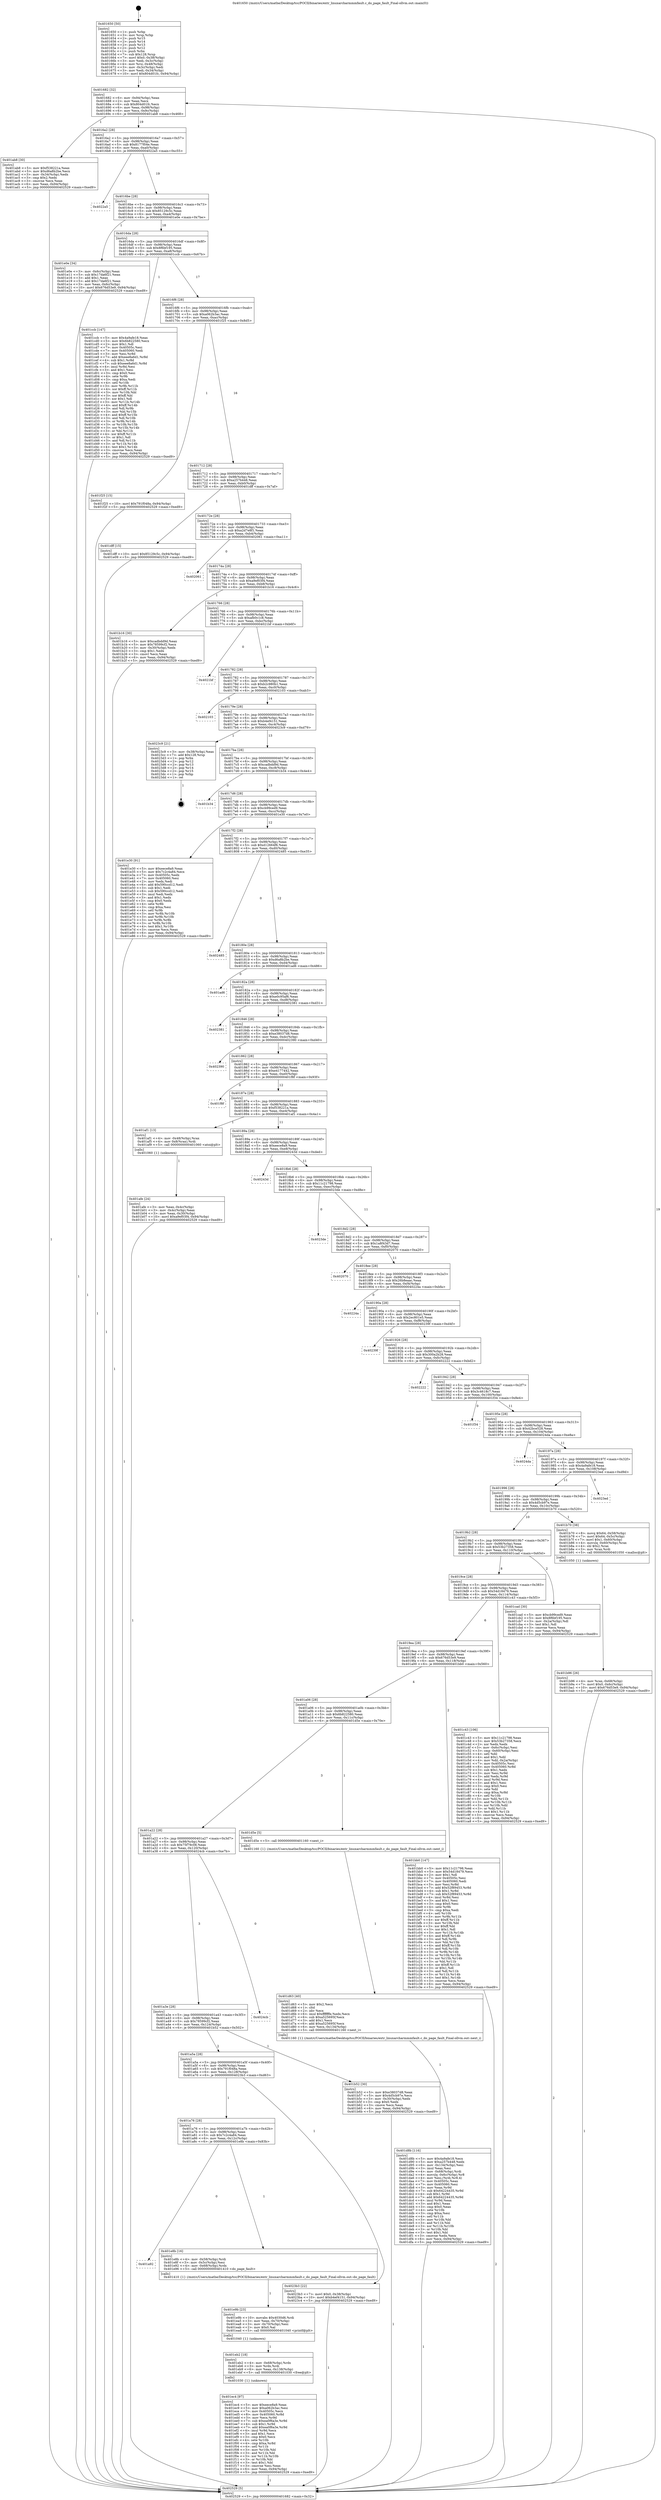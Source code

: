 digraph "0x401650" {
  label = "0x401650 (/mnt/c/Users/mathe/Desktop/tcc/POCII/binaries/extr_linuxarcharmmmfault.c_do_page_fault_Final-ollvm.out::main(0))"
  labelloc = "t"
  node[shape=record]

  Entry [label="",width=0.3,height=0.3,shape=circle,fillcolor=black,style=filled]
  "0x401682" [label="{
     0x401682 [32]\l
     | [instrs]\l
     &nbsp;&nbsp;0x401682 \<+6\>: mov -0x94(%rbp),%eax\l
     &nbsp;&nbsp;0x401688 \<+2\>: mov %eax,%ecx\l
     &nbsp;&nbsp;0x40168a \<+6\>: sub $0x804d01fc,%ecx\l
     &nbsp;&nbsp;0x401690 \<+6\>: mov %eax,-0x98(%rbp)\l
     &nbsp;&nbsp;0x401696 \<+6\>: mov %ecx,-0x9c(%rbp)\l
     &nbsp;&nbsp;0x40169c \<+6\>: je 0000000000401ab8 \<main+0x468\>\l
  }"]
  "0x401ab8" [label="{
     0x401ab8 [30]\l
     | [instrs]\l
     &nbsp;&nbsp;0x401ab8 \<+5\>: mov $0xf538221a,%eax\l
     &nbsp;&nbsp;0x401abd \<+5\>: mov $0xd6a8b2be,%ecx\l
     &nbsp;&nbsp;0x401ac2 \<+3\>: mov -0x34(%rbp),%edx\l
     &nbsp;&nbsp;0x401ac5 \<+3\>: cmp $0x2,%edx\l
     &nbsp;&nbsp;0x401ac8 \<+3\>: cmovne %ecx,%eax\l
     &nbsp;&nbsp;0x401acb \<+6\>: mov %eax,-0x94(%rbp)\l
     &nbsp;&nbsp;0x401ad1 \<+5\>: jmp 0000000000402529 \<main+0xed9\>\l
  }"]
  "0x4016a2" [label="{
     0x4016a2 [28]\l
     | [instrs]\l
     &nbsp;&nbsp;0x4016a2 \<+5\>: jmp 00000000004016a7 \<main+0x57\>\l
     &nbsp;&nbsp;0x4016a7 \<+6\>: mov -0x98(%rbp),%eax\l
     &nbsp;&nbsp;0x4016ad \<+5\>: sub $0x8177f04e,%eax\l
     &nbsp;&nbsp;0x4016b2 \<+6\>: mov %eax,-0xa0(%rbp)\l
     &nbsp;&nbsp;0x4016b8 \<+6\>: je 00000000004022a5 \<main+0xc55\>\l
  }"]
  "0x402529" [label="{
     0x402529 [5]\l
     | [instrs]\l
     &nbsp;&nbsp;0x402529 \<+5\>: jmp 0000000000401682 \<main+0x32\>\l
  }"]
  "0x401650" [label="{
     0x401650 [50]\l
     | [instrs]\l
     &nbsp;&nbsp;0x401650 \<+1\>: push %rbp\l
     &nbsp;&nbsp;0x401651 \<+3\>: mov %rsp,%rbp\l
     &nbsp;&nbsp;0x401654 \<+2\>: push %r15\l
     &nbsp;&nbsp;0x401656 \<+2\>: push %r14\l
     &nbsp;&nbsp;0x401658 \<+2\>: push %r13\l
     &nbsp;&nbsp;0x40165a \<+2\>: push %r12\l
     &nbsp;&nbsp;0x40165c \<+1\>: push %rbx\l
     &nbsp;&nbsp;0x40165d \<+7\>: sub $0x128,%rsp\l
     &nbsp;&nbsp;0x401664 \<+7\>: movl $0x0,-0x38(%rbp)\l
     &nbsp;&nbsp;0x40166b \<+3\>: mov %edi,-0x3c(%rbp)\l
     &nbsp;&nbsp;0x40166e \<+4\>: mov %rsi,-0x48(%rbp)\l
     &nbsp;&nbsp;0x401672 \<+3\>: mov -0x3c(%rbp),%edi\l
     &nbsp;&nbsp;0x401675 \<+3\>: mov %edi,-0x34(%rbp)\l
     &nbsp;&nbsp;0x401678 \<+10\>: movl $0x804d01fc,-0x94(%rbp)\l
  }"]
  Exit [label="",width=0.3,height=0.3,shape=circle,fillcolor=black,style=filled,peripheries=2]
  "0x4022a5" [label="{
     0x4022a5\l
  }", style=dashed]
  "0x4016be" [label="{
     0x4016be [28]\l
     | [instrs]\l
     &nbsp;&nbsp;0x4016be \<+5\>: jmp 00000000004016c3 \<main+0x73\>\l
     &nbsp;&nbsp;0x4016c3 \<+6\>: mov -0x98(%rbp),%eax\l
     &nbsp;&nbsp;0x4016c9 \<+5\>: sub $0x85129c5c,%eax\l
     &nbsp;&nbsp;0x4016ce \<+6\>: mov %eax,-0xa4(%rbp)\l
     &nbsp;&nbsp;0x4016d4 \<+6\>: je 0000000000401e0e \<main+0x7be\>\l
  }"]
  "0x401ec4" [label="{
     0x401ec4 [97]\l
     | [instrs]\l
     &nbsp;&nbsp;0x401ec4 \<+5\>: mov $0xeece8a9,%eax\l
     &nbsp;&nbsp;0x401ec9 \<+5\>: mov $0xa062b3ac,%esi\l
     &nbsp;&nbsp;0x401ece \<+7\>: mov 0x40505c,%ecx\l
     &nbsp;&nbsp;0x401ed5 \<+8\>: mov 0x405060,%r8d\l
     &nbsp;&nbsp;0x401edd \<+3\>: mov %ecx,%r9d\l
     &nbsp;&nbsp;0x401ee0 \<+7\>: sub $0xea0f6a3e,%r9d\l
     &nbsp;&nbsp;0x401ee7 \<+4\>: sub $0x1,%r9d\l
     &nbsp;&nbsp;0x401eeb \<+7\>: add $0xea0f6a3e,%r9d\l
     &nbsp;&nbsp;0x401ef2 \<+4\>: imul %r9d,%ecx\l
     &nbsp;&nbsp;0x401ef6 \<+3\>: and $0x1,%ecx\l
     &nbsp;&nbsp;0x401ef9 \<+3\>: cmp $0x0,%ecx\l
     &nbsp;&nbsp;0x401efc \<+4\>: sete %r10b\l
     &nbsp;&nbsp;0x401f00 \<+4\>: cmp $0xa,%r8d\l
     &nbsp;&nbsp;0x401f04 \<+4\>: setl %r11b\l
     &nbsp;&nbsp;0x401f08 \<+3\>: mov %r10b,%bl\l
     &nbsp;&nbsp;0x401f0b \<+3\>: and %r11b,%bl\l
     &nbsp;&nbsp;0x401f0e \<+3\>: xor %r11b,%r10b\l
     &nbsp;&nbsp;0x401f11 \<+3\>: or %r10b,%bl\l
     &nbsp;&nbsp;0x401f14 \<+3\>: test $0x1,%bl\l
     &nbsp;&nbsp;0x401f17 \<+3\>: cmovne %esi,%eax\l
     &nbsp;&nbsp;0x401f1a \<+6\>: mov %eax,-0x94(%rbp)\l
     &nbsp;&nbsp;0x401f20 \<+5\>: jmp 0000000000402529 \<main+0xed9\>\l
  }"]
  "0x401e0e" [label="{
     0x401e0e [34]\l
     | [instrs]\l
     &nbsp;&nbsp;0x401e0e \<+3\>: mov -0x6c(%rbp),%eax\l
     &nbsp;&nbsp;0x401e11 \<+5\>: sub $0x17da6f21,%eax\l
     &nbsp;&nbsp;0x401e16 \<+3\>: add $0x1,%eax\l
     &nbsp;&nbsp;0x401e19 \<+5\>: add $0x17da6f21,%eax\l
     &nbsp;&nbsp;0x401e1e \<+3\>: mov %eax,-0x6c(%rbp)\l
     &nbsp;&nbsp;0x401e21 \<+10\>: movl $0x676d53e9,-0x94(%rbp)\l
     &nbsp;&nbsp;0x401e2b \<+5\>: jmp 0000000000402529 \<main+0xed9\>\l
  }"]
  "0x4016da" [label="{
     0x4016da [28]\l
     | [instrs]\l
     &nbsp;&nbsp;0x4016da \<+5\>: jmp 00000000004016df \<main+0x8f\>\l
     &nbsp;&nbsp;0x4016df \<+6\>: mov -0x98(%rbp),%eax\l
     &nbsp;&nbsp;0x4016e5 \<+5\>: sub $0x8f6bf195,%eax\l
     &nbsp;&nbsp;0x4016ea \<+6\>: mov %eax,-0xa8(%rbp)\l
     &nbsp;&nbsp;0x4016f0 \<+6\>: je 0000000000401ccb \<main+0x67b\>\l
  }"]
  "0x401eb2" [label="{
     0x401eb2 [18]\l
     | [instrs]\l
     &nbsp;&nbsp;0x401eb2 \<+4\>: mov -0x68(%rbp),%rdx\l
     &nbsp;&nbsp;0x401eb6 \<+3\>: mov %rdx,%rdi\l
     &nbsp;&nbsp;0x401eb9 \<+6\>: mov %eax,-0x138(%rbp)\l
     &nbsp;&nbsp;0x401ebf \<+5\>: call 0000000000401030 \<free@plt\>\l
     | [calls]\l
     &nbsp;&nbsp;0x401030 \{1\} (unknown)\l
  }"]
  "0x401ccb" [label="{
     0x401ccb [147]\l
     | [instrs]\l
     &nbsp;&nbsp;0x401ccb \<+5\>: mov $0x4a9afe18,%eax\l
     &nbsp;&nbsp;0x401cd0 \<+5\>: mov $0x6b822580,%ecx\l
     &nbsp;&nbsp;0x401cd5 \<+2\>: mov $0x1,%dl\l
     &nbsp;&nbsp;0x401cd7 \<+7\>: mov 0x40505c,%esi\l
     &nbsp;&nbsp;0x401cde \<+7\>: mov 0x405060,%edi\l
     &nbsp;&nbsp;0x401ce5 \<+3\>: mov %esi,%r8d\l
     &nbsp;&nbsp;0x401ce8 \<+7\>: add $0xeee8a6d1,%r8d\l
     &nbsp;&nbsp;0x401cef \<+4\>: sub $0x1,%r8d\l
     &nbsp;&nbsp;0x401cf3 \<+7\>: sub $0xeee8a6d1,%r8d\l
     &nbsp;&nbsp;0x401cfa \<+4\>: imul %r8d,%esi\l
     &nbsp;&nbsp;0x401cfe \<+3\>: and $0x1,%esi\l
     &nbsp;&nbsp;0x401d01 \<+3\>: cmp $0x0,%esi\l
     &nbsp;&nbsp;0x401d04 \<+4\>: sete %r9b\l
     &nbsp;&nbsp;0x401d08 \<+3\>: cmp $0xa,%edi\l
     &nbsp;&nbsp;0x401d0b \<+4\>: setl %r10b\l
     &nbsp;&nbsp;0x401d0f \<+3\>: mov %r9b,%r11b\l
     &nbsp;&nbsp;0x401d12 \<+4\>: xor $0xff,%r11b\l
     &nbsp;&nbsp;0x401d16 \<+3\>: mov %r10b,%bl\l
     &nbsp;&nbsp;0x401d19 \<+3\>: xor $0xff,%bl\l
     &nbsp;&nbsp;0x401d1c \<+3\>: xor $0x1,%dl\l
     &nbsp;&nbsp;0x401d1f \<+3\>: mov %r11b,%r14b\l
     &nbsp;&nbsp;0x401d22 \<+4\>: and $0xff,%r14b\l
     &nbsp;&nbsp;0x401d26 \<+3\>: and %dl,%r9b\l
     &nbsp;&nbsp;0x401d29 \<+3\>: mov %bl,%r15b\l
     &nbsp;&nbsp;0x401d2c \<+4\>: and $0xff,%r15b\l
     &nbsp;&nbsp;0x401d30 \<+3\>: and %dl,%r10b\l
     &nbsp;&nbsp;0x401d33 \<+3\>: or %r9b,%r14b\l
     &nbsp;&nbsp;0x401d36 \<+3\>: or %r10b,%r15b\l
     &nbsp;&nbsp;0x401d39 \<+3\>: xor %r15b,%r14b\l
     &nbsp;&nbsp;0x401d3c \<+3\>: or %bl,%r11b\l
     &nbsp;&nbsp;0x401d3f \<+4\>: xor $0xff,%r11b\l
     &nbsp;&nbsp;0x401d43 \<+3\>: or $0x1,%dl\l
     &nbsp;&nbsp;0x401d46 \<+3\>: and %dl,%r11b\l
     &nbsp;&nbsp;0x401d49 \<+3\>: or %r11b,%r14b\l
     &nbsp;&nbsp;0x401d4c \<+4\>: test $0x1,%r14b\l
     &nbsp;&nbsp;0x401d50 \<+3\>: cmovne %ecx,%eax\l
     &nbsp;&nbsp;0x401d53 \<+6\>: mov %eax,-0x94(%rbp)\l
     &nbsp;&nbsp;0x401d59 \<+5\>: jmp 0000000000402529 \<main+0xed9\>\l
  }"]
  "0x4016f6" [label="{
     0x4016f6 [28]\l
     | [instrs]\l
     &nbsp;&nbsp;0x4016f6 \<+5\>: jmp 00000000004016fb \<main+0xab\>\l
     &nbsp;&nbsp;0x4016fb \<+6\>: mov -0x98(%rbp),%eax\l
     &nbsp;&nbsp;0x401701 \<+5\>: sub $0xa062b3ac,%eax\l
     &nbsp;&nbsp;0x401706 \<+6\>: mov %eax,-0xac(%rbp)\l
     &nbsp;&nbsp;0x40170c \<+6\>: je 0000000000401f25 \<main+0x8d5\>\l
  }"]
  "0x401e9b" [label="{
     0x401e9b [23]\l
     | [instrs]\l
     &nbsp;&nbsp;0x401e9b \<+10\>: movabs $0x4030d6,%rdi\l
     &nbsp;&nbsp;0x401ea5 \<+3\>: mov %eax,-0x70(%rbp)\l
     &nbsp;&nbsp;0x401ea8 \<+3\>: mov -0x70(%rbp),%esi\l
     &nbsp;&nbsp;0x401eab \<+2\>: mov $0x0,%al\l
     &nbsp;&nbsp;0x401ead \<+5\>: call 0000000000401040 \<printf@plt\>\l
     | [calls]\l
     &nbsp;&nbsp;0x401040 \{1\} (unknown)\l
  }"]
  "0x401f25" [label="{
     0x401f25 [15]\l
     | [instrs]\l
     &nbsp;&nbsp;0x401f25 \<+10\>: movl $0x791f048a,-0x94(%rbp)\l
     &nbsp;&nbsp;0x401f2f \<+5\>: jmp 0000000000402529 \<main+0xed9\>\l
  }"]
  "0x401712" [label="{
     0x401712 [28]\l
     | [instrs]\l
     &nbsp;&nbsp;0x401712 \<+5\>: jmp 0000000000401717 \<main+0xc7\>\l
     &nbsp;&nbsp;0x401717 \<+6\>: mov -0x98(%rbp),%eax\l
     &nbsp;&nbsp;0x40171d \<+5\>: sub $0xa257b448,%eax\l
     &nbsp;&nbsp;0x401722 \<+6\>: mov %eax,-0xb0(%rbp)\l
     &nbsp;&nbsp;0x401728 \<+6\>: je 0000000000401dff \<main+0x7af\>\l
  }"]
  "0x401a92" [label="{
     0x401a92\l
  }", style=dashed]
  "0x401dff" [label="{
     0x401dff [15]\l
     | [instrs]\l
     &nbsp;&nbsp;0x401dff \<+10\>: movl $0x85129c5c,-0x94(%rbp)\l
     &nbsp;&nbsp;0x401e09 \<+5\>: jmp 0000000000402529 \<main+0xed9\>\l
  }"]
  "0x40172e" [label="{
     0x40172e [28]\l
     | [instrs]\l
     &nbsp;&nbsp;0x40172e \<+5\>: jmp 0000000000401733 \<main+0xe3\>\l
     &nbsp;&nbsp;0x401733 \<+6\>: mov -0x98(%rbp),%eax\l
     &nbsp;&nbsp;0x401739 \<+5\>: sub $0xa2d7e8f1,%eax\l
     &nbsp;&nbsp;0x40173e \<+6\>: mov %eax,-0xb4(%rbp)\l
     &nbsp;&nbsp;0x401744 \<+6\>: je 0000000000402061 \<main+0xa11\>\l
  }"]
  "0x401e8b" [label="{
     0x401e8b [16]\l
     | [instrs]\l
     &nbsp;&nbsp;0x401e8b \<+4\>: mov -0x58(%rbp),%rdi\l
     &nbsp;&nbsp;0x401e8f \<+3\>: mov -0x5c(%rbp),%esi\l
     &nbsp;&nbsp;0x401e92 \<+4\>: mov -0x68(%rbp),%rdx\l
     &nbsp;&nbsp;0x401e96 \<+5\>: call 0000000000401410 \<do_page_fault\>\l
     | [calls]\l
     &nbsp;&nbsp;0x401410 \{1\} (/mnt/c/Users/mathe/Desktop/tcc/POCII/binaries/extr_linuxarcharmmmfault.c_do_page_fault_Final-ollvm.out::do_page_fault)\l
  }"]
  "0x402061" [label="{
     0x402061\l
  }", style=dashed]
  "0x40174a" [label="{
     0x40174a [28]\l
     | [instrs]\l
     &nbsp;&nbsp;0x40174a \<+5\>: jmp 000000000040174f \<main+0xff\>\l
     &nbsp;&nbsp;0x40174f \<+6\>: mov -0x98(%rbp),%eax\l
     &nbsp;&nbsp;0x401755 \<+5\>: sub $0xa9ef03f4,%eax\l
     &nbsp;&nbsp;0x40175a \<+6\>: mov %eax,-0xb8(%rbp)\l
     &nbsp;&nbsp;0x401760 \<+6\>: je 0000000000401b16 \<main+0x4c6\>\l
  }"]
  "0x401a76" [label="{
     0x401a76 [28]\l
     | [instrs]\l
     &nbsp;&nbsp;0x401a76 \<+5\>: jmp 0000000000401a7b \<main+0x42b\>\l
     &nbsp;&nbsp;0x401a7b \<+6\>: mov -0x98(%rbp),%eax\l
     &nbsp;&nbsp;0x401a81 \<+5\>: sub $0x7c2c4a84,%eax\l
     &nbsp;&nbsp;0x401a86 \<+6\>: mov %eax,-0x12c(%rbp)\l
     &nbsp;&nbsp;0x401a8c \<+6\>: je 0000000000401e8b \<main+0x83b\>\l
  }"]
  "0x401b16" [label="{
     0x401b16 [30]\l
     | [instrs]\l
     &nbsp;&nbsp;0x401b16 \<+5\>: mov $0xcadbdd9d,%eax\l
     &nbsp;&nbsp;0x401b1b \<+5\>: mov $0x78599cf2,%ecx\l
     &nbsp;&nbsp;0x401b20 \<+3\>: mov -0x30(%rbp),%edx\l
     &nbsp;&nbsp;0x401b23 \<+3\>: cmp $0x1,%edx\l
     &nbsp;&nbsp;0x401b26 \<+3\>: cmovl %ecx,%eax\l
     &nbsp;&nbsp;0x401b29 \<+6\>: mov %eax,-0x94(%rbp)\l
     &nbsp;&nbsp;0x401b2f \<+5\>: jmp 0000000000402529 \<main+0xed9\>\l
  }"]
  "0x401766" [label="{
     0x401766 [28]\l
     | [instrs]\l
     &nbsp;&nbsp;0x401766 \<+5\>: jmp 000000000040176b \<main+0x11b\>\l
     &nbsp;&nbsp;0x40176b \<+6\>: mov -0x98(%rbp),%eax\l
     &nbsp;&nbsp;0x401771 \<+5\>: sub $0xafb0c1c8,%eax\l
     &nbsp;&nbsp;0x401776 \<+6\>: mov %eax,-0xbc(%rbp)\l
     &nbsp;&nbsp;0x40177c \<+6\>: je 00000000004021bf \<main+0xb6f\>\l
  }"]
  "0x4023b3" [label="{
     0x4023b3 [22]\l
     | [instrs]\l
     &nbsp;&nbsp;0x4023b3 \<+7\>: movl $0x0,-0x38(%rbp)\l
     &nbsp;&nbsp;0x4023ba \<+10\>: movl $0xb4ef4151,-0x94(%rbp)\l
     &nbsp;&nbsp;0x4023c4 \<+5\>: jmp 0000000000402529 \<main+0xed9\>\l
  }"]
  "0x4021bf" [label="{
     0x4021bf\l
  }", style=dashed]
  "0x401782" [label="{
     0x401782 [28]\l
     | [instrs]\l
     &nbsp;&nbsp;0x401782 \<+5\>: jmp 0000000000401787 \<main+0x137\>\l
     &nbsp;&nbsp;0x401787 \<+6\>: mov -0x98(%rbp),%eax\l
     &nbsp;&nbsp;0x40178d \<+5\>: sub $0xb2c980b1,%eax\l
     &nbsp;&nbsp;0x401792 \<+6\>: mov %eax,-0xc0(%rbp)\l
     &nbsp;&nbsp;0x401798 \<+6\>: je 0000000000402103 \<main+0xab3\>\l
  }"]
  "0x401d8b" [label="{
     0x401d8b [116]\l
     | [instrs]\l
     &nbsp;&nbsp;0x401d8b \<+5\>: mov $0x4a9afe18,%ecx\l
     &nbsp;&nbsp;0x401d90 \<+5\>: mov $0xa257b448,%edx\l
     &nbsp;&nbsp;0x401d95 \<+6\>: mov -0x134(%rbp),%esi\l
     &nbsp;&nbsp;0x401d9b \<+3\>: imul %eax,%esi\l
     &nbsp;&nbsp;0x401d9e \<+4\>: mov -0x68(%rbp),%rdi\l
     &nbsp;&nbsp;0x401da2 \<+4\>: movslq -0x6c(%rbp),%r8\l
     &nbsp;&nbsp;0x401da6 \<+4\>: mov %esi,(%rdi,%r8,4)\l
     &nbsp;&nbsp;0x401daa \<+7\>: mov 0x40505c,%eax\l
     &nbsp;&nbsp;0x401db1 \<+7\>: mov 0x405060,%esi\l
     &nbsp;&nbsp;0x401db8 \<+3\>: mov %eax,%r9d\l
     &nbsp;&nbsp;0x401dbb \<+7\>: sub $0x64224435,%r9d\l
     &nbsp;&nbsp;0x401dc2 \<+4\>: sub $0x1,%r9d\l
     &nbsp;&nbsp;0x401dc6 \<+7\>: add $0x64224435,%r9d\l
     &nbsp;&nbsp;0x401dcd \<+4\>: imul %r9d,%eax\l
     &nbsp;&nbsp;0x401dd1 \<+3\>: and $0x1,%eax\l
     &nbsp;&nbsp;0x401dd4 \<+3\>: cmp $0x0,%eax\l
     &nbsp;&nbsp;0x401dd7 \<+4\>: sete %r10b\l
     &nbsp;&nbsp;0x401ddb \<+3\>: cmp $0xa,%esi\l
     &nbsp;&nbsp;0x401dde \<+4\>: setl %r11b\l
     &nbsp;&nbsp;0x401de2 \<+3\>: mov %r10b,%bl\l
     &nbsp;&nbsp;0x401de5 \<+3\>: and %r11b,%bl\l
     &nbsp;&nbsp;0x401de8 \<+3\>: xor %r11b,%r10b\l
     &nbsp;&nbsp;0x401deb \<+3\>: or %r10b,%bl\l
     &nbsp;&nbsp;0x401dee \<+3\>: test $0x1,%bl\l
     &nbsp;&nbsp;0x401df1 \<+3\>: cmovne %edx,%ecx\l
     &nbsp;&nbsp;0x401df4 \<+6\>: mov %ecx,-0x94(%rbp)\l
     &nbsp;&nbsp;0x401dfa \<+5\>: jmp 0000000000402529 \<main+0xed9\>\l
  }"]
  "0x402103" [label="{
     0x402103\l
  }", style=dashed]
  "0x40179e" [label="{
     0x40179e [28]\l
     | [instrs]\l
     &nbsp;&nbsp;0x40179e \<+5\>: jmp 00000000004017a3 \<main+0x153\>\l
     &nbsp;&nbsp;0x4017a3 \<+6\>: mov -0x98(%rbp),%eax\l
     &nbsp;&nbsp;0x4017a9 \<+5\>: sub $0xb4ef4151,%eax\l
     &nbsp;&nbsp;0x4017ae \<+6\>: mov %eax,-0xc4(%rbp)\l
     &nbsp;&nbsp;0x4017b4 \<+6\>: je 00000000004023c9 \<main+0xd79\>\l
  }"]
  "0x401d63" [label="{
     0x401d63 [40]\l
     | [instrs]\l
     &nbsp;&nbsp;0x401d63 \<+5\>: mov $0x2,%ecx\l
     &nbsp;&nbsp;0x401d68 \<+1\>: cltd\l
     &nbsp;&nbsp;0x401d69 \<+2\>: idiv %ecx\l
     &nbsp;&nbsp;0x401d6b \<+6\>: imul $0xfffffffe,%edx,%ecx\l
     &nbsp;&nbsp;0x401d71 \<+6\>: sub $0xa525695f,%ecx\l
     &nbsp;&nbsp;0x401d77 \<+3\>: add $0x1,%ecx\l
     &nbsp;&nbsp;0x401d7a \<+6\>: add $0xa525695f,%ecx\l
     &nbsp;&nbsp;0x401d80 \<+6\>: mov %ecx,-0x134(%rbp)\l
     &nbsp;&nbsp;0x401d86 \<+5\>: call 0000000000401160 \<next_i\>\l
     | [calls]\l
     &nbsp;&nbsp;0x401160 \{1\} (/mnt/c/Users/mathe/Desktop/tcc/POCII/binaries/extr_linuxarcharmmmfault.c_do_page_fault_Final-ollvm.out::next_i)\l
  }"]
  "0x4023c9" [label="{
     0x4023c9 [21]\l
     | [instrs]\l
     &nbsp;&nbsp;0x4023c9 \<+3\>: mov -0x38(%rbp),%eax\l
     &nbsp;&nbsp;0x4023cc \<+7\>: add $0x128,%rsp\l
     &nbsp;&nbsp;0x4023d3 \<+1\>: pop %rbx\l
     &nbsp;&nbsp;0x4023d4 \<+2\>: pop %r12\l
     &nbsp;&nbsp;0x4023d6 \<+2\>: pop %r13\l
     &nbsp;&nbsp;0x4023d8 \<+2\>: pop %r14\l
     &nbsp;&nbsp;0x4023da \<+2\>: pop %r15\l
     &nbsp;&nbsp;0x4023dc \<+1\>: pop %rbp\l
     &nbsp;&nbsp;0x4023dd \<+1\>: ret\l
  }"]
  "0x4017ba" [label="{
     0x4017ba [28]\l
     | [instrs]\l
     &nbsp;&nbsp;0x4017ba \<+5\>: jmp 00000000004017bf \<main+0x16f\>\l
     &nbsp;&nbsp;0x4017bf \<+6\>: mov -0x98(%rbp),%eax\l
     &nbsp;&nbsp;0x4017c5 \<+5\>: sub $0xcadbdd9d,%eax\l
     &nbsp;&nbsp;0x4017ca \<+6\>: mov %eax,-0xc8(%rbp)\l
     &nbsp;&nbsp;0x4017d0 \<+6\>: je 0000000000401b34 \<main+0x4e4\>\l
  }"]
  "0x401b96" [label="{
     0x401b96 [26]\l
     | [instrs]\l
     &nbsp;&nbsp;0x401b96 \<+4\>: mov %rax,-0x68(%rbp)\l
     &nbsp;&nbsp;0x401b9a \<+7\>: movl $0x0,-0x6c(%rbp)\l
     &nbsp;&nbsp;0x401ba1 \<+10\>: movl $0x676d53e9,-0x94(%rbp)\l
     &nbsp;&nbsp;0x401bab \<+5\>: jmp 0000000000402529 \<main+0xed9\>\l
  }"]
  "0x401b34" [label="{
     0x401b34\l
  }", style=dashed]
  "0x4017d6" [label="{
     0x4017d6 [28]\l
     | [instrs]\l
     &nbsp;&nbsp;0x4017d6 \<+5\>: jmp 00000000004017db \<main+0x18b\>\l
     &nbsp;&nbsp;0x4017db \<+6\>: mov -0x98(%rbp),%eax\l
     &nbsp;&nbsp;0x4017e1 \<+5\>: sub $0xcb99ced9,%eax\l
     &nbsp;&nbsp;0x4017e6 \<+6\>: mov %eax,-0xcc(%rbp)\l
     &nbsp;&nbsp;0x4017ec \<+6\>: je 0000000000401e30 \<main+0x7e0\>\l
  }"]
  "0x401a5a" [label="{
     0x401a5a [28]\l
     | [instrs]\l
     &nbsp;&nbsp;0x401a5a \<+5\>: jmp 0000000000401a5f \<main+0x40f\>\l
     &nbsp;&nbsp;0x401a5f \<+6\>: mov -0x98(%rbp),%eax\l
     &nbsp;&nbsp;0x401a65 \<+5\>: sub $0x791f048a,%eax\l
     &nbsp;&nbsp;0x401a6a \<+6\>: mov %eax,-0x128(%rbp)\l
     &nbsp;&nbsp;0x401a70 \<+6\>: je 00000000004023b3 \<main+0xd63\>\l
  }"]
  "0x401e30" [label="{
     0x401e30 [91]\l
     | [instrs]\l
     &nbsp;&nbsp;0x401e30 \<+5\>: mov $0xeece8a9,%eax\l
     &nbsp;&nbsp;0x401e35 \<+5\>: mov $0x7c2c4a84,%ecx\l
     &nbsp;&nbsp;0x401e3a \<+7\>: mov 0x40505c,%edx\l
     &nbsp;&nbsp;0x401e41 \<+7\>: mov 0x405060,%esi\l
     &nbsp;&nbsp;0x401e48 \<+2\>: mov %edx,%edi\l
     &nbsp;&nbsp;0x401e4a \<+6\>: add $0x590ccd12,%edi\l
     &nbsp;&nbsp;0x401e50 \<+3\>: sub $0x1,%edi\l
     &nbsp;&nbsp;0x401e53 \<+6\>: sub $0x590ccd12,%edi\l
     &nbsp;&nbsp;0x401e59 \<+3\>: imul %edi,%edx\l
     &nbsp;&nbsp;0x401e5c \<+3\>: and $0x1,%edx\l
     &nbsp;&nbsp;0x401e5f \<+3\>: cmp $0x0,%edx\l
     &nbsp;&nbsp;0x401e62 \<+4\>: sete %r8b\l
     &nbsp;&nbsp;0x401e66 \<+3\>: cmp $0xa,%esi\l
     &nbsp;&nbsp;0x401e69 \<+4\>: setl %r9b\l
     &nbsp;&nbsp;0x401e6d \<+3\>: mov %r8b,%r10b\l
     &nbsp;&nbsp;0x401e70 \<+3\>: and %r9b,%r10b\l
     &nbsp;&nbsp;0x401e73 \<+3\>: xor %r9b,%r8b\l
     &nbsp;&nbsp;0x401e76 \<+3\>: or %r8b,%r10b\l
     &nbsp;&nbsp;0x401e79 \<+4\>: test $0x1,%r10b\l
     &nbsp;&nbsp;0x401e7d \<+3\>: cmovne %ecx,%eax\l
     &nbsp;&nbsp;0x401e80 \<+6\>: mov %eax,-0x94(%rbp)\l
     &nbsp;&nbsp;0x401e86 \<+5\>: jmp 0000000000402529 \<main+0xed9\>\l
  }"]
  "0x4017f2" [label="{
     0x4017f2 [28]\l
     | [instrs]\l
     &nbsp;&nbsp;0x4017f2 \<+5\>: jmp 00000000004017f7 \<main+0x1a7\>\l
     &nbsp;&nbsp;0x4017f7 \<+6\>: mov -0x98(%rbp),%eax\l
     &nbsp;&nbsp;0x4017fd \<+5\>: sub $0xd12664f6,%eax\l
     &nbsp;&nbsp;0x401802 \<+6\>: mov %eax,-0xd0(%rbp)\l
     &nbsp;&nbsp;0x401808 \<+6\>: je 0000000000402485 \<main+0xe35\>\l
  }"]
  "0x401b52" [label="{
     0x401b52 [30]\l
     | [instrs]\l
     &nbsp;&nbsp;0x401b52 \<+5\>: mov $0xe38037d8,%eax\l
     &nbsp;&nbsp;0x401b57 \<+5\>: mov $0x4d5cb97e,%ecx\l
     &nbsp;&nbsp;0x401b5c \<+3\>: mov -0x30(%rbp),%edx\l
     &nbsp;&nbsp;0x401b5f \<+3\>: cmp $0x0,%edx\l
     &nbsp;&nbsp;0x401b62 \<+3\>: cmove %ecx,%eax\l
     &nbsp;&nbsp;0x401b65 \<+6\>: mov %eax,-0x94(%rbp)\l
     &nbsp;&nbsp;0x401b6b \<+5\>: jmp 0000000000402529 \<main+0xed9\>\l
  }"]
  "0x402485" [label="{
     0x402485\l
  }", style=dashed]
  "0x40180e" [label="{
     0x40180e [28]\l
     | [instrs]\l
     &nbsp;&nbsp;0x40180e \<+5\>: jmp 0000000000401813 \<main+0x1c3\>\l
     &nbsp;&nbsp;0x401813 \<+6\>: mov -0x98(%rbp),%eax\l
     &nbsp;&nbsp;0x401819 \<+5\>: sub $0xd6a8b2be,%eax\l
     &nbsp;&nbsp;0x40181e \<+6\>: mov %eax,-0xd4(%rbp)\l
     &nbsp;&nbsp;0x401824 \<+6\>: je 0000000000401ad6 \<main+0x486\>\l
  }"]
  "0x401a3e" [label="{
     0x401a3e [28]\l
     | [instrs]\l
     &nbsp;&nbsp;0x401a3e \<+5\>: jmp 0000000000401a43 \<main+0x3f3\>\l
     &nbsp;&nbsp;0x401a43 \<+6\>: mov -0x98(%rbp),%eax\l
     &nbsp;&nbsp;0x401a49 \<+5\>: sub $0x78599cf2,%eax\l
     &nbsp;&nbsp;0x401a4e \<+6\>: mov %eax,-0x124(%rbp)\l
     &nbsp;&nbsp;0x401a54 \<+6\>: je 0000000000401b52 \<main+0x502\>\l
  }"]
  "0x401ad6" [label="{
     0x401ad6\l
  }", style=dashed]
  "0x40182a" [label="{
     0x40182a [28]\l
     | [instrs]\l
     &nbsp;&nbsp;0x40182a \<+5\>: jmp 000000000040182f \<main+0x1df\>\l
     &nbsp;&nbsp;0x40182f \<+6\>: mov -0x98(%rbp),%eax\l
     &nbsp;&nbsp;0x401835 \<+5\>: sub $0xe0c95af6,%eax\l
     &nbsp;&nbsp;0x40183a \<+6\>: mov %eax,-0xd8(%rbp)\l
     &nbsp;&nbsp;0x401840 \<+6\>: je 0000000000402381 \<main+0xd31\>\l
  }"]
  "0x4024cb" [label="{
     0x4024cb\l
  }", style=dashed]
  "0x402381" [label="{
     0x402381\l
  }", style=dashed]
  "0x401846" [label="{
     0x401846 [28]\l
     | [instrs]\l
     &nbsp;&nbsp;0x401846 \<+5\>: jmp 000000000040184b \<main+0x1fb\>\l
     &nbsp;&nbsp;0x40184b \<+6\>: mov -0x98(%rbp),%eax\l
     &nbsp;&nbsp;0x401851 \<+5\>: sub $0xe38037d8,%eax\l
     &nbsp;&nbsp;0x401856 \<+6\>: mov %eax,-0xdc(%rbp)\l
     &nbsp;&nbsp;0x40185c \<+6\>: je 0000000000402390 \<main+0xd40\>\l
  }"]
  "0x401a22" [label="{
     0x401a22 [28]\l
     | [instrs]\l
     &nbsp;&nbsp;0x401a22 \<+5\>: jmp 0000000000401a27 \<main+0x3d7\>\l
     &nbsp;&nbsp;0x401a27 \<+6\>: mov -0x98(%rbp),%eax\l
     &nbsp;&nbsp;0x401a2d \<+5\>: sub $0x75f79c08,%eax\l
     &nbsp;&nbsp;0x401a32 \<+6\>: mov %eax,-0x120(%rbp)\l
     &nbsp;&nbsp;0x401a38 \<+6\>: je 00000000004024cb \<main+0xe7b\>\l
  }"]
  "0x402390" [label="{
     0x402390\l
  }", style=dashed]
  "0x401862" [label="{
     0x401862 [28]\l
     | [instrs]\l
     &nbsp;&nbsp;0x401862 \<+5\>: jmp 0000000000401867 \<main+0x217\>\l
     &nbsp;&nbsp;0x401867 \<+6\>: mov -0x98(%rbp),%eax\l
     &nbsp;&nbsp;0x40186d \<+5\>: sub $0xe4177442,%eax\l
     &nbsp;&nbsp;0x401872 \<+6\>: mov %eax,-0xe0(%rbp)\l
     &nbsp;&nbsp;0x401878 \<+6\>: je 0000000000401f8f \<main+0x93f\>\l
  }"]
  "0x401d5e" [label="{
     0x401d5e [5]\l
     | [instrs]\l
     &nbsp;&nbsp;0x401d5e \<+5\>: call 0000000000401160 \<next_i\>\l
     | [calls]\l
     &nbsp;&nbsp;0x401160 \{1\} (/mnt/c/Users/mathe/Desktop/tcc/POCII/binaries/extr_linuxarcharmmmfault.c_do_page_fault_Final-ollvm.out::next_i)\l
  }"]
  "0x401f8f" [label="{
     0x401f8f\l
  }", style=dashed]
  "0x40187e" [label="{
     0x40187e [28]\l
     | [instrs]\l
     &nbsp;&nbsp;0x40187e \<+5\>: jmp 0000000000401883 \<main+0x233\>\l
     &nbsp;&nbsp;0x401883 \<+6\>: mov -0x98(%rbp),%eax\l
     &nbsp;&nbsp;0x401889 \<+5\>: sub $0xf538221a,%eax\l
     &nbsp;&nbsp;0x40188e \<+6\>: mov %eax,-0xe4(%rbp)\l
     &nbsp;&nbsp;0x401894 \<+6\>: je 0000000000401af1 \<main+0x4a1\>\l
  }"]
  "0x401a06" [label="{
     0x401a06 [28]\l
     | [instrs]\l
     &nbsp;&nbsp;0x401a06 \<+5\>: jmp 0000000000401a0b \<main+0x3bb\>\l
     &nbsp;&nbsp;0x401a0b \<+6\>: mov -0x98(%rbp),%eax\l
     &nbsp;&nbsp;0x401a11 \<+5\>: sub $0x6b822580,%eax\l
     &nbsp;&nbsp;0x401a16 \<+6\>: mov %eax,-0x11c(%rbp)\l
     &nbsp;&nbsp;0x401a1c \<+6\>: je 0000000000401d5e \<main+0x70e\>\l
  }"]
  "0x401af1" [label="{
     0x401af1 [13]\l
     | [instrs]\l
     &nbsp;&nbsp;0x401af1 \<+4\>: mov -0x48(%rbp),%rax\l
     &nbsp;&nbsp;0x401af5 \<+4\>: mov 0x8(%rax),%rdi\l
     &nbsp;&nbsp;0x401af9 \<+5\>: call 0000000000401060 \<atoi@plt\>\l
     | [calls]\l
     &nbsp;&nbsp;0x401060 \{1\} (unknown)\l
  }"]
  "0x40189a" [label="{
     0x40189a [28]\l
     | [instrs]\l
     &nbsp;&nbsp;0x40189a \<+5\>: jmp 000000000040189f \<main+0x24f\>\l
     &nbsp;&nbsp;0x40189f \<+6\>: mov -0x98(%rbp),%eax\l
     &nbsp;&nbsp;0x4018a5 \<+5\>: sub $0xeece8a9,%eax\l
     &nbsp;&nbsp;0x4018aa \<+6\>: mov %eax,-0xe8(%rbp)\l
     &nbsp;&nbsp;0x4018b0 \<+6\>: je 000000000040243d \<main+0xded\>\l
  }"]
  "0x401afe" [label="{
     0x401afe [24]\l
     | [instrs]\l
     &nbsp;&nbsp;0x401afe \<+3\>: mov %eax,-0x4c(%rbp)\l
     &nbsp;&nbsp;0x401b01 \<+3\>: mov -0x4c(%rbp),%eax\l
     &nbsp;&nbsp;0x401b04 \<+3\>: mov %eax,-0x30(%rbp)\l
     &nbsp;&nbsp;0x401b07 \<+10\>: movl $0xa9ef03f4,-0x94(%rbp)\l
     &nbsp;&nbsp;0x401b11 \<+5\>: jmp 0000000000402529 \<main+0xed9\>\l
  }"]
  "0x401bb0" [label="{
     0x401bb0 [147]\l
     | [instrs]\l
     &nbsp;&nbsp;0x401bb0 \<+5\>: mov $0x11c21798,%eax\l
     &nbsp;&nbsp;0x401bb5 \<+5\>: mov $0x54d18479,%ecx\l
     &nbsp;&nbsp;0x401bba \<+2\>: mov $0x1,%dl\l
     &nbsp;&nbsp;0x401bbc \<+7\>: mov 0x40505c,%esi\l
     &nbsp;&nbsp;0x401bc3 \<+7\>: mov 0x405060,%edi\l
     &nbsp;&nbsp;0x401bca \<+3\>: mov %esi,%r8d\l
     &nbsp;&nbsp;0x401bcd \<+7\>: add $0x52f89453,%r8d\l
     &nbsp;&nbsp;0x401bd4 \<+4\>: sub $0x1,%r8d\l
     &nbsp;&nbsp;0x401bd8 \<+7\>: sub $0x52f89453,%r8d\l
     &nbsp;&nbsp;0x401bdf \<+4\>: imul %r8d,%esi\l
     &nbsp;&nbsp;0x401be3 \<+3\>: and $0x1,%esi\l
     &nbsp;&nbsp;0x401be6 \<+3\>: cmp $0x0,%esi\l
     &nbsp;&nbsp;0x401be9 \<+4\>: sete %r9b\l
     &nbsp;&nbsp;0x401bed \<+3\>: cmp $0xa,%edi\l
     &nbsp;&nbsp;0x401bf0 \<+4\>: setl %r10b\l
     &nbsp;&nbsp;0x401bf4 \<+3\>: mov %r9b,%r11b\l
     &nbsp;&nbsp;0x401bf7 \<+4\>: xor $0xff,%r11b\l
     &nbsp;&nbsp;0x401bfb \<+3\>: mov %r10b,%bl\l
     &nbsp;&nbsp;0x401bfe \<+3\>: xor $0xff,%bl\l
     &nbsp;&nbsp;0x401c01 \<+3\>: xor $0x1,%dl\l
     &nbsp;&nbsp;0x401c04 \<+3\>: mov %r11b,%r14b\l
     &nbsp;&nbsp;0x401c07 \<+4\>: and $0xff,%r14b\l
     &nbsp;&nbsp;0x401c0b \<+3\>: and %dl,%r9b\l
     &nbsp;&nbsp;0x401c0e \<+3\>: mov %bl,%r15b\l
     &nbsp;&nbsp;0x401c11 \<+4\>: and $0xff,%r15b\l
     &nbsp;&nbsp;0x401c15 \<+3\>: and %dl,%r10b\l
     &nbsp;&nbsp;0x401c18 \<+3\>: or %r9b,%r14b\l
     &nbsp;&nbsp;0x401c1b \<+3\>: or %r10b,%r15b\l
     &nbsp;&nbsp;0x401c1e \<+3\>: xor %r15b,%r14b\l
     &nbsp;&nbsp;0x401c21 \<+3\>: or %bl,%r11b\l
     &nbsp;&nbsp;0x401c24 \<+4\>: xor $0xff,%r11b\l
     &nbsp;&nbsp;0x401c28 \<+3\>: or $0x1,%dl\l
     &nbsp;&nbsp;0x401c2b \<+3\>: and %dl,%r11b\l
     &nbsp;&nbsp;0x401c2e \<+3\>: or %r11b,%r14b\l
     &nbsp;&nbsp;0x401c31 \<+4\>: test $0x1,%r14b\l
     &nbsp;&nbsp;0x401c35 \<+3\>: cmovne %ecx,%eax\l
     &nbsp;&nbsp;0x401c38 \<+6\>: mov %eax,-0x94(%rbp)\l
     &nbsp;&nbsp;0x401c3e \<+5\>: jmp 0000000000402529 \<main+0xed9\>\l
  }"]
  "0x40243d" [label="{
     0x40243d\l
  }", style=dashed]
  "0x4018b6" [label="{
     0x4018b6 [28]\l
     | [instrs]\l
     &nbsp;&nbsp;0x4018b6 \<+5\>: jmp 00000000004018bb \<main+0x26b\>\l
     &nbsp;&nbsp;0x4018bb \<+6\>: mov -0x98(%rbp),%eax\l
     &nbsp;&nbsp;0x4018c1 \<+5\>: sub $0x11c21798,%eax\l
     &nbsp;&nbsp;0x4018c6 \<+6\>: mov %eax,-0xec(%rbp)\l
     &nbsp;&nbsp;0x4018cc \<+6\>: je 00000000004023de \<main+0xd8e\>\l
  }"]
  "0x4019ea" [label="{
     0x4019ea [28]\l
     | [instrs]\l
     &nbsp;&nbsp;0x4019ea \<+5\>: jmp 00000000004019ef \<main+0x39f\>\l
     &nbsp;&nbsp;0x4019ef \<+6\>: mov -0x98(%rbp),%eax\l
     &nbsp;&nbsp;0x4019f5 \<+5\>: sub $0x676d53e9,%eax\l
     &nbsp;&nbsp;0x4019fa \<+6\>: mov %eax,-0x118(%rbp)\l
     &nbsp;&nbsp;0x401a00 \<+6\>: je 0000000000401bb0 \<main+0x560\>\l
  }"]
  "0x4023de" [label="{
     0x4023de\l
  }", style=dashed]
  "0x4018d2" [label="{
     0x4018d2 [28]\l
     | [instrs]\l
     &nbsp;&nbsp;0x4018d2 \<+5\>: jmp 00000000004018d7 \<main+0x287\>\l
     &nbsp;&nbsp;0x4018d7 \<+6\>: mov -0x98(%rbp),%eax\l
     &nbsp;&nbsp;0x4018dd \<+5\>: sub $0x1a8f43d7,%eax\l
     &nbsp;&nbsp;0x4018e2 \<+6\>: mov %eax,-0xf0(%rbp)\l
     &nbsp;&nbsp;0x4018e8 \<+6\>: je 0000000000402070 \<main+0xa20\>\l
  }"]
  "0x401c43" [label="{
     0x401c43 [106]\l
     | [instrs]\l
     &nbsp;&nbsp;0x401c43 \<+5\>: mov $0x11c21798,%eax\l
     &nbsp;&nbsp;0x401c48 \<+5\>: mov $0x53b27358,%ecx\l
     &nbsp;&nbsp;0x401c4d \<+2\>: xor %edx,%edx\l
     &nbsp;&nbsp;0x401c4f \<+3\>: mov -0x6c(%rbp),%esi\l
     &nbsp;&nbsp;0x401c52 \<+3\>: cmp -0x60(%rbp),%esi\l
     &nbsp;&nbsp;0x401c55 \<+4\>: setl %dil\l
     &nbsp;&nbsp;0x401c59 \<+4\>: and $0x1,%dil\l
     &nbsp;&nbsp;0x401c5d \<+4\>: mov %dil,-0x2a(%rbp)\l
     &nbsp;&nbsp;0x401c61 \<+7\>: mov 0x40505c,%esi\l
     &nbsp;&nbsp;0x401c68 \<+8\>: mov 0x405060,%r8d\l
     &nbsp;&nbsp;0x401c70 \<+3\>: sub $0x1,%edx\l
     &nbsp;&nbsp;0x401c73 \<+3\>: mov %esi,%r9d\l
     &nbsp;&nbsp;0x401c76 \<+3\>: add %edx,%r9d\l
     &nbsp;&nbsp;0x401c79 \<+4\>: imul %r9d,%esi\l
     &nbsp;&nbsp;0x401c7d \<+3\>: and $0x1,%esi\l
     &nbsp;&nbsp;0x401c80 \<+3\>: cmp $0x0,%esi\l
     &nbsp;&nbsp;0x401c83 \<+4\>: sete %dil\l
     &nbsp;&nbsp;0x401c87 \<+4\>: cmp $0xa,%r8d\l
     &nbsp;&nbsp;0x401c8b \<+4\>: setl %r10b\l
     &nbsp;&nbsp;0x401c8f \<+3\>: mov %dil,%r11b\l
     &nbsp;&nbsp;0x401c92 \<+3\>: and %r10b,%r11b\l
     &nbsp;&nbsp;0x401c95 \<+3\>: xor %r10b,%dil\l
     &nbsp;&nbsp;0x401c98 \<+3\>: or %dil,%r11b\l
     &nbsp;&nbsp;0x401c9b \<+4\>: test $0x1,%r11b\l
     &nbsp;&nbsp;0x401c9f \<+3\>: cmovne %ecx,%eax\l
     &nbsp;&nbsp;0x401ca2 \<+6\>: mov %eax,-0x94(%rbp)\l
     &nbsp;&nbsp;0x401ca8 \<+5\>: jmp 0000000000402529 \<main+0xed9\>\l
  }"]
  "0x402070" [label="{
     0x402070\l
  }", style=dashed]
  "0x4018ee" [label="{
     0x4018ee [28]\l
     | [instrs]\l
     &nbsp;&nbsp;0x4018ee \<+5\>: jmp 00000000004018f3 \<main+0x2a3\>\l
     &nbsp;&nbsp;0x4018f3 \<+6\>: mov -0x98(%rbp),%eax\l
     &nbsp;&nbsp;0x4018f9 \<+5\>: sub $0x26b8eaac,%eax\l
     &nbsp;&nbsp;0x4018fe \<+6\>: mov %eax,-0xf4(%rbp)\l
     &nbsp;&nbsp;0x401904 \<+6\>: je 000000000040224a \<main+0xbfa\>\l
  }"]
  "0x4019ce" [label="{
     0x4019ce [28]\l
     | [instrs]\l
     &nbsp;&nbsp;0x4019ce \<+5\>: jmp 00000000004019d3 \<main+0x383\>\l
     &nbsp;&nbsp;0x4019d3 \<+6\>: mov -0x98(%rbp),%eax\l
     &nbsp;&nbsp;0x4019d9 \<+5\>: sub $0x54d18479,%eax\l
     &nbsp;&nbsp;0x4019de \<+6\>: mov %eax,-0x114(%rbp)\l
     &nbsp;&nbsp;0x4019e4 \<+6\>: je 0000000000401c43 \<main+0x5f3\>\l
  }"]
  "0x40224a" [label="{
     0x40224a\l
  }", style=dashed]
  "0x40190a" [label="{
     0x40190a [28]\l
     | [instrs]\l
     &nbsp;&nbsp;0x40190a \<+5\>: jmp 000000000040190f \<main+0x2bf\>\l
     &nbsp;&nbsp;0x40190f \<+6\>: mov -0x98(%rbp),%eax\l
     &nbsp;&nbsp;0x401915 \<+5\>: sub $0x2ec801e5,%eax\l
     &nbsp;&nbsp;0x40191a \<+6\>: mov %eax,-0xf8(%rbp)\l
     &nbsp;&nbsp;0x401920 \<+6\>: je 000000000040239f \<main+0xd4f\>\l
  }"]
  "0x401cad" [label="{
     0x401cad [30]\l
     | [instrs]\l
     &nbsp;&nbsp;0x401cad \<+5\>: mov $0xcb99ced9,%eax\l
     &nbsp;&nbsp;0x401cb2 \<+5\>: mov $0x8f6bf195,%ecx\l
     &nbsp;&nbsp;0x401cb7 \<+3\>: mov -0x2a(%rbp),%dl\l
     &nbsp;&nbsp;0x401cba \<+3\>: test $0x1,%dl\l
     &nbsp;&nbsp;0x401cbd \<+3\>: cmovne %ecx,%eax\l
     &nbsp;&nbsp;0x401cc0 \<+6\>: mov %eax,-0x94(%rbp)\l
     &nbsp;&nbsp;0x401cc6 \<+5\>: jmp 0000000000402529 \<main+0xed9\>\l
  }"]
  "0x40239f" [label="{
     0x40239f\l
  }", style=dashed]
  "0x401926" [label="{
     0x401926 [28]\l
     | [instrs]\l
     &nbsp;&nbsp;0x401926 \<+5\>: jmp 000000000040192b \<main+0x2db\>\l
     &nbsp;&nbsp;0x40192b \<+6\>: mov -0x98(%rbp),%eax\l
     &nbsp;&nbsp;0x401931 \<+5\>: sub $0x300a2b28,%eax\l
     &nbsp;&nbsp;0x401936 \<+6\>: mov %eax,-0xfc(%rbp)\l
     &nbsp;&nbsp;0x40193c \<+6\>: je 0000000000402222 \<main+0xbd2\>\l
  }"]
  "0x4019b2" [label="{
     0x4019b2 [28]\l
     | [instrs]\l
     &nbsp;&nbsp;0x4019b2 \<+5\>: jmp 00000000004019b7 \<main+0x367\>\l
     &nbsp;&nbsp;0x4019b7 \<+6\>: mov -0x98(%rbp),%eax\l
     &nbsp;&nbsp;0x4019bd \<+5\>: sub $0x53b27358,%eax\l
     &nbsp;&nbsp;0x4019c2 \<+6\>: mov %eax,-0x110(%rbp)\l
     &nbsp;&nbsp;0x4019c8 \<+6\>: je 0000000000401cad \<main+0x65d\>\l
  }"]
  "0x402222" [label="{
     0x402222\l
  }", style=dashed]
  "0x401942" [label="{
     0x401942 [28]\l
     | [instrs]\l
     &nbsp;&nbsp;0x401942 \<+5\>: jmp 0000000000401947 \<main+0x2f7\>\l
     &nbsp;&nbsp;0x401947 \<+6\>: mov -0x98(%rbp),%eax\l
     &nbsp;&nbsp;0x40194d \<+5\>: sub $0x3c4618c7,%eax\l
     &nbsp;&nbsp;0x401952 \<+6\>: mov %eax,-0x100(%rbp)\l
     &nbsp;&nbsp;0x401958 \<+6\>: je 0000000000401f34 \<main+0x8e4\>\l
  }"]
  "0x401b70" [label="{
     0x401b70 [38]\l
     | [instrs]\l
     &nbsp;&nbsp;0x401b70 \<+8\>: movq $0x64,-0x58(%rbp)\l
     &nbsp;&nbsp;0x401b78 \<+7\>: movl $0x64,-0x5c(%rbp)\l
     &nbsp;&nbsp;0x401b7f \<+7\>: movl $0x1,-0x60(%rbp)\l
     &nbsp;&nbsp;0x401b86 \<+4\>: movslq -0x60(%rbp),%rax\l
     &nbsp;&nbsp;0x401b8a \<+4\>: shl $0x2,%rax\l
     &nbsp;&nbsp;0x401b8e \<+3\>: mov %rax,%rdi\l
     &nbsp;&nbsp;0x401b91 \<+5\>: call 0000000000401050 \<malloc@plt\>\l
     | [calls]\l
     &nbsp;&nbsp;0x401050 \{1\} (unknown)\l
  }"]
  "0x401f34" [label="{
     0x401f34\l
  }", style=dashed]
  "0x40195e" [label="{
     0x40195e [28]\l
     | [instrs]\l
     &nbsp;&nbsp;0x40195e \<+5\>: jmp 0000000000401963 \<main+0x313\>\l
     &nbsp;&nbsp;0x401963 \<+6\>: mov -0x98(%rbp),%eax\l
     &nbsp;&nbsp;0x401969 \<+5\>: sub $0x42bce528,%eax\l
     &nbsp;&nbsp;0x40196e \<+6\>: mov %eax,-0x104(%rbp)\l
     &nbsp;&nbsp;0x401974 \<+6\>: je 00000000004024da \<main+0xe8a\>\l
  }"]
  "0x401996" [label="{
     0x401996 [28]\l
     | [instrs]\l
     &nbsp;&nbsp;0x401996 \<+5\>: jmp 000000000040199b \<main+0x34b\>\l
     &nbsp;&nbsp;0x40199b \<+6\>: mov -0x98(%rbp),%eax\l
     &nbsp;&nbsp;0x4019a1 \<+5\>: sub $0x4d5cb97e,%eax\l
     &nbsp;&nbsp;0x4019a6 \<+6\>: mov %eax,-0x10c(%rbp)\l
     &nbsp;&nbsp;0x4019ac \<+6\>: je 0000000000401b70 \<main+0x520\>\l
  }"]
  "0x4024da" [label="{
     0x4024da\l
  }", style=dashed]
  "0x40197a" [label="{
     0x40197a [28]\l
     | [instrs]\l
     &nbsp;&nbsp;0x40197a \<+5\>: jmp 000000000040197f \<main+0x32f\>\l
     &nbsp;&nbsp;0x40197f \<+6\>: mov -0x98(%rbp),%eax\l
     &nbsp;&nbsp;0x401985 \<+5\>: sub $0x4a9afe18,%eax\l
     &nbsp;&nbsp;0x40198a \<+6\>: mov %eax,-0x108(%rbp)\l
     &nbsp;&nbsp;0x401990 \<+6\>: je 00000000004023ed \<main+0xd9d\>\l
  }"]
  "0x4023ed" [label="{
     0x4023ed\l
  }", style=dashed]
  Entry -> "0x401650" [label=" 1"]
  "0x401682" -> "0x401ab8" [label=" 1"]
  "0x401682" -> "0x4016a2" [label=" 19"]
  "0x401ab8" -> "0x402529" [label=" 1"]
  "0x401650" -> "0x401682" [label=" 1"]
  "0x402529" -> "0x401682" [label=" 19"]
  "0x4023c9" -> Exit [label=" 1"]
  "0x4016a2" -> "0x4022a5" [label=" 0"]
  "0x4016a2" -> "0x4016be" [label=" 19"]
  "0x4023b3" -> "0x402529" [label=" 1"]
  "0x4016be" -> "0x401e0e" [label=" 1"]
  "0x4016be" -> "0x4016da" [label=" 18"]
  "0x401f25" -> "0x402529" [label=" 1"]
  "0x4016da" -> "0x401ccb" [label=" 1"]
  "0x4016da" -> "0x4016f6" [label=" 17"]
  "0x401ec4" -> "0x402529" [label=" 1"]
  "0x4016f6" -> "0x401f25" [label=" 1"]
  "0x4016f6" -> "0x401712" [label=" 16"]
  "0x401eb2" -> "0x401ec4" [label=" 1"]
  "0x401712" -> "0x401dff" [label=" 1"]
  "0x401712" -> "0x40172e" [label=" 15"]
  "0x401e9b" -> "0x401eb2" [label=" 1"]
  "0x40172e" -> "0x402061" [label=" 0"]
  "0x40172e" -> "0x40174a" [label=" 15"]
  "0x401e8b" -> "0x401e9b" [label=" 1"]
  "0x40174a" -> "0x401b16" [label=" 1"]
  "0x40174a" -> "0x401766" [label=" 14"]
  "0x401a76" -> "0x401e8b" [label=" 1"]
  "0x401766" -> "0x4021bf" [label=" 0"]
  "0x401766" -> "0x401782" [label=" 14"]
  "0x401a76" -> "0x401a92" [label=" 0"]
  "0x401782" -> "0x402103" [label=" 0"]
  "0x401782" -> "0x40179e" [label=" 14"]
  "0x401a5a" -> "0x4023b3" [label=" 1"]
  "0x40179e" -> "0x4023c9" [label=" 1"]
  "0x40179e" -> "0x4017ba" [label=" 13"]
  "0x401a5a" -> "0x401a76" [label=" 1"]
  "0x4017ba" -> "0x401b34" [label=" 0"]
  "0x4017ba" -> "0x4017d6" [label=" 13"]
  "0x401e30" -> "0x402529" [label=" 1"]
  "0x4017d6" -> "0x401e30" [label=" 1"]
  "0x4017d6" -> "0x4017f2" [label=" 12"]
  "0x401e0e" -> "0x402529" [label=" 1"]
  "0x4017f2" -> "0x402485" [label=" 0"]
  "0x4017f2" -> "0x40180e" [label=" 12"]
  "0x401dff" -> "0x402529" [label=" 1"]
  "0x40180e" -> "0x401ad6" [label=" 0"]
  "0x40180e" -> "0x40182a" [label=" 12"]
  "0x401d63" -> "0x401d8b" [label=" 1"]
  "0x40182a" -> "0x402381" [label=" 0"]
  "0x40182a" -> "0x401846" [label=" 12"]
  "0x401d5e" -> "0x401d63" [label=" 1"]
  "0x401846" -> "0x402390" [label=" 0"]
  "0x401846" -> "0x401862" [label=" 12"]
  "0x401cad" -> "0x402529" [label=" 2"]
  "0x401862" -> "0x401f8f" [label=" 0"]
  "0x401862" -> "0x40187e" [label=" 12"]
  "0x401c43" -> "0x402529" [label=" 2"]
  "0x40187e" -> "0x401af1" [label=" 1"]
  "0x40187e" -> "0x40189a" [label=" 11"]
  "0x401af1" -> "0x401afe" [label=" 1"]
  "0x401afe" -> "0x402529" [label=" 1"]
  "0x401b16" -> "0x402529" [label=" 1"]
  "0x401b96" -> "0x402529" [label=" 1"]
  "0x40189a" -> "0x40243d" [label=" 0"]
  "0x40189a" -> "0x4018b6" [label=" 11"]
  "0x401b70" -> "0x401b96" [label=" 1"]
  "0x4018b6" -> "0x4023de" [label=" 0"]
  "0x4018b6" -> "0x4018d2" [label=" 11"]
  "0x401a3e" -> "0x401a5a" [label=" 2"]
  "0x4018d2" -> "0x402070" [label=" 0"]
  "0x4018d2" -> "0x4018ee" [label=" 11"]
  "0x401a3e" -> "0x401b52" [label=" 1"]
  "0x4018ee" -> "0x40224a" [label=" 0"]
  "0x4018ee" -> "0x40190a" [label=" 11"]
  "0x401a22" -> "0x401a3e" [label=" 3"]
  "0x40190a" -> "0x40239f" [label=" 0"]
  "0x40190a" -> "0x401926" [label=" 11"]
  "0x401a22" -> "0x4024cb" [label=" 0"]
  "0x401926" -> "0x402222" [label=" 0"]
  "0x401926" -> "0x401942" [label=" 11"]
  "0x401a06" -> "0x401a22" [label=" 3"]
  "0x401942" -> "0x401f34" [label=" 0"]
  "0x401942" -> "0x40195e" [label=" 11"]
  "0x401a06" -> "0x401d5e" [label=" 1"]
  "0x40195e" -> "0x4024da" [label=" 0"]
  "0x40195e" -> "0x40197a" [label=" 11"]
  "0x4019ea" -> "0x401a06" [label=" 4"]
  "0x40197a" -> "0x4023ed" [label=" 0"]
  "0x40197a" -> "0x401996" [label=" 11"]
  "0x401bb0" -> "0x402529" [label=" 2"]
  "0x401996" -> "0x401b70" [label=" 1"]
  "0x401996" -> "0x4019b2" [label=" 10"]
  "0x401ccb" -> "0x402529" [label=" 1"]
  "0x4019b2" -> "0x401cad" [label=" 2"]
  "0x4019b2" -> "0x4019ce" [label=" 8"]
  "0x401d8b" -> "0x402529" [label=" 1"]
  "0x4019ce" -> "0x401c43" [label=" 2"]
  "0x4019ce" -> "0x4019ea" [label=" 6"]
  "0x401b52" -> "0x402529" [label=" 1"]
  "0x4019ea" -> "0x401bb0" [label=" 2"]
}
